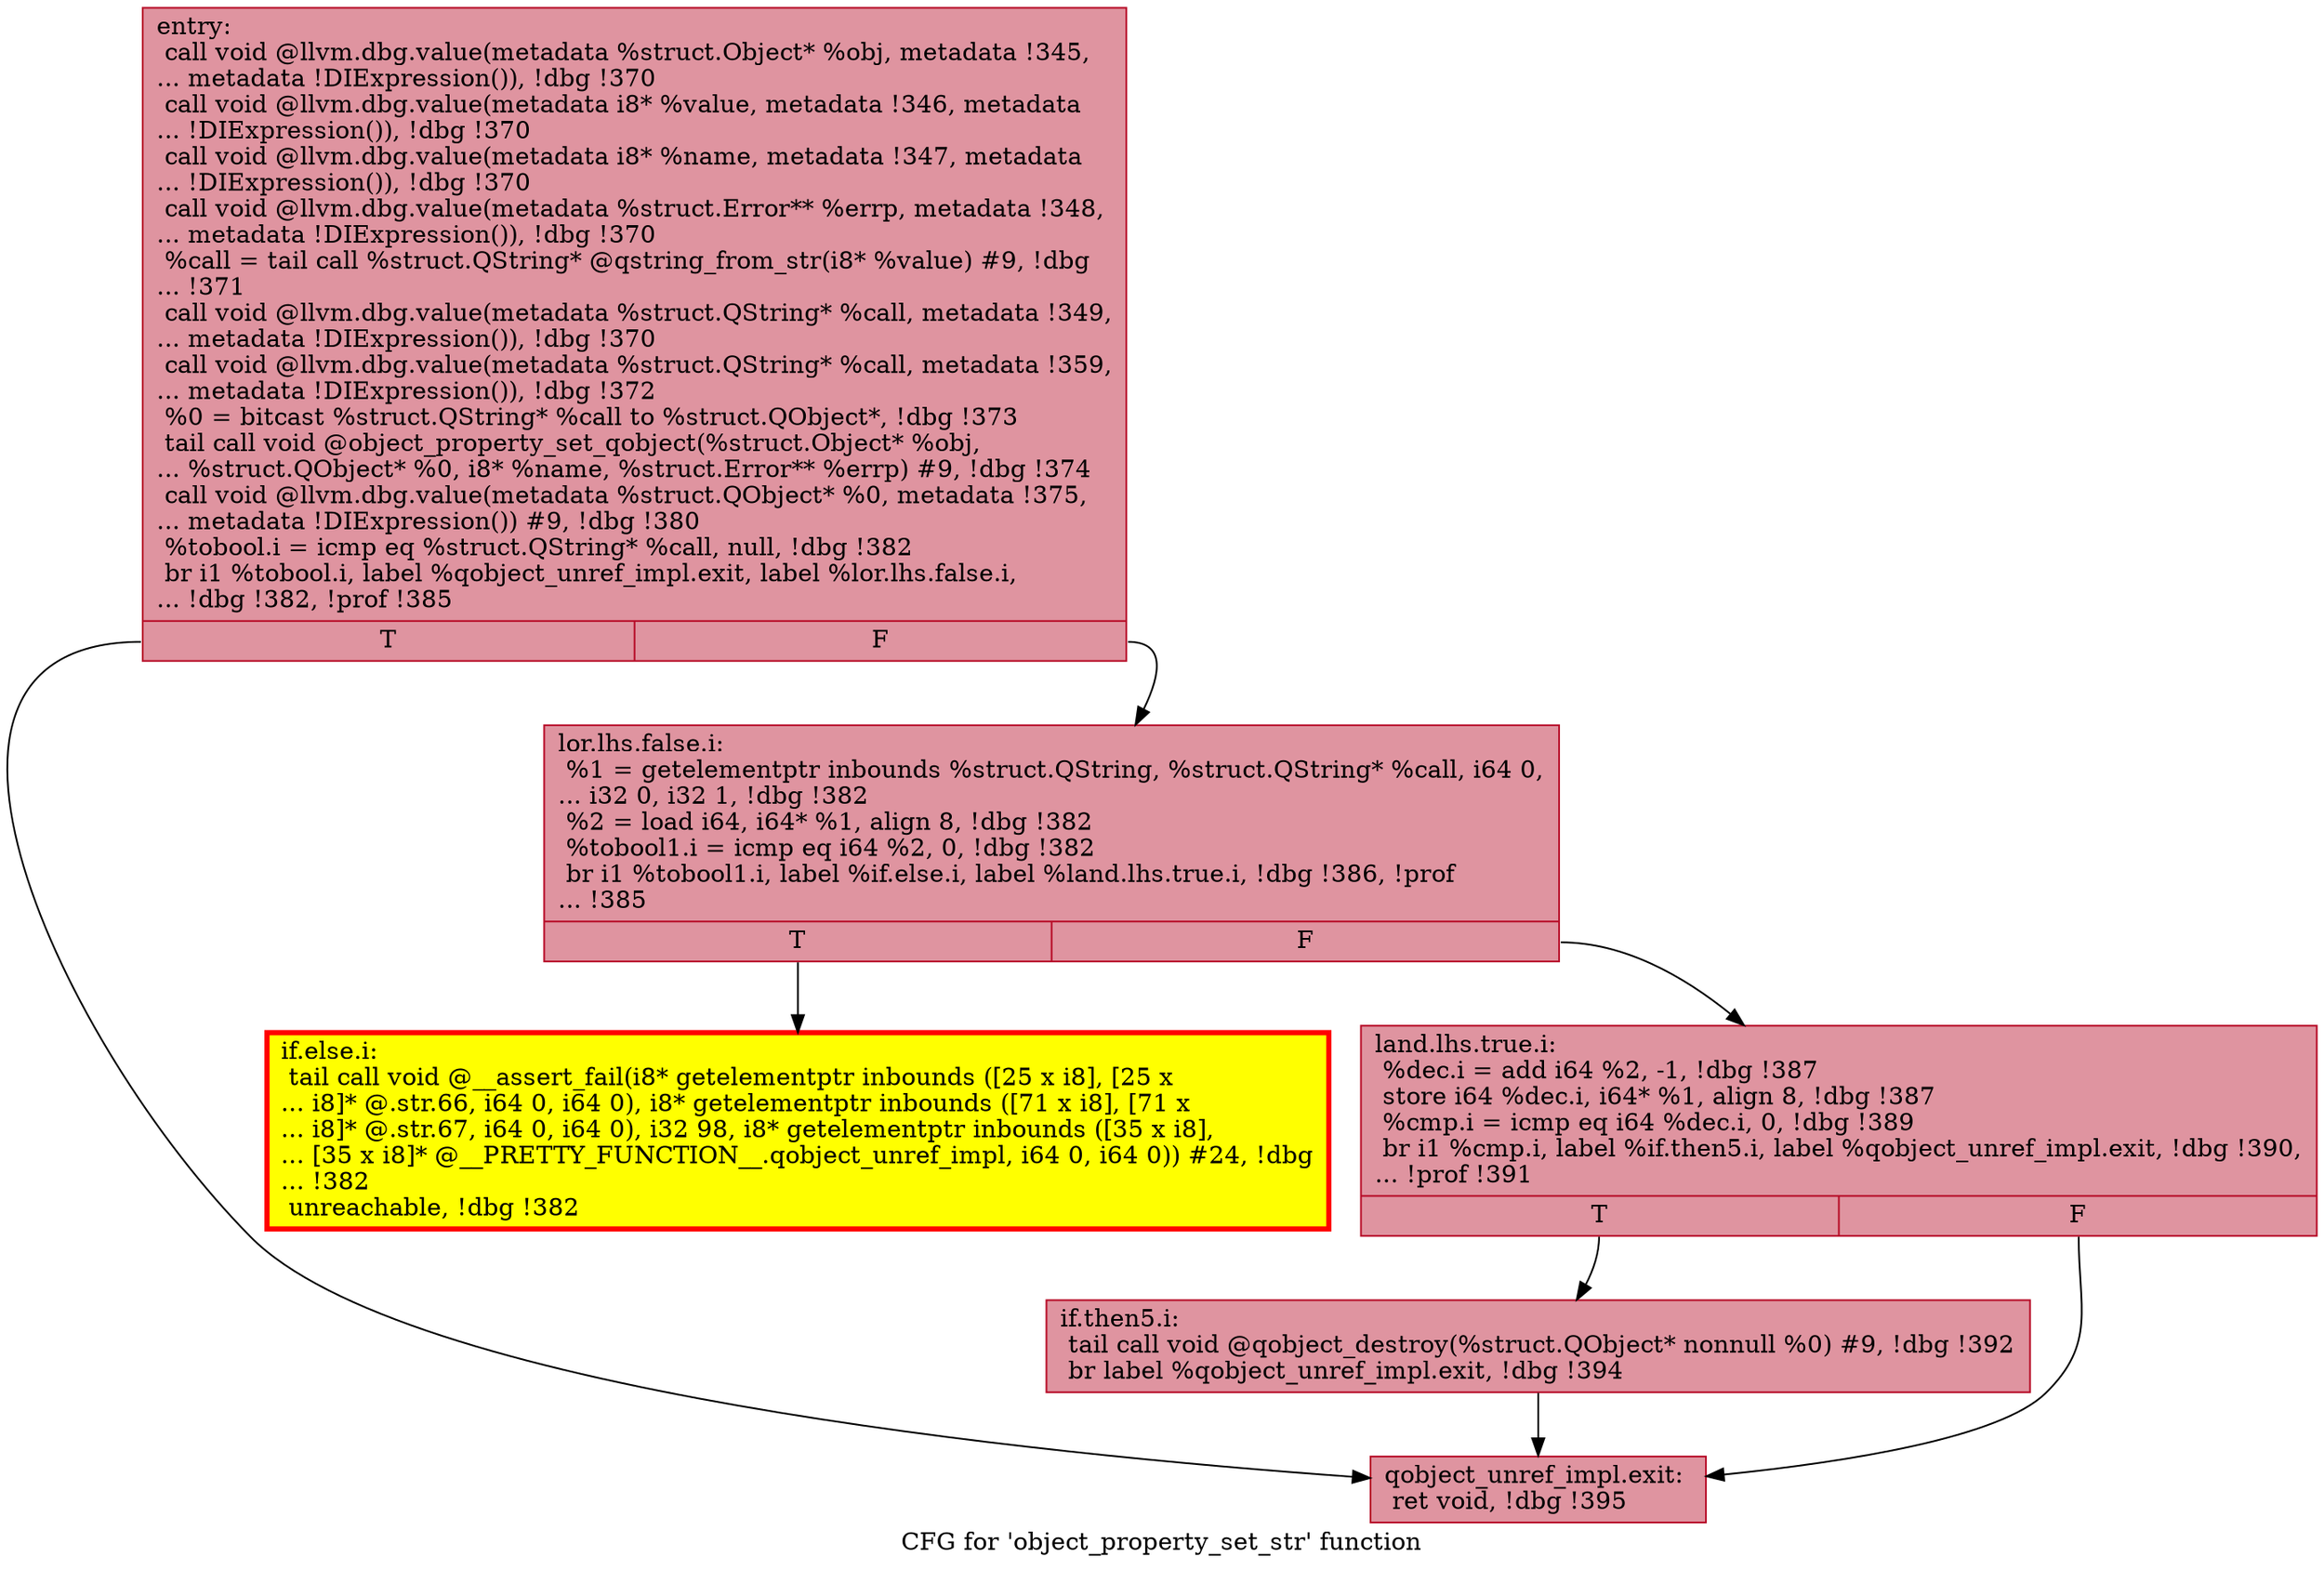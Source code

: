 digraph "CFG for 'object_property_set_str' function" {
	label="CFG for 'object_property_set_str' function";

	Node0x55ee22614590 [shape=record,color="#b70d28ff", style=filled, fillcolor="#b70d2870",label="{entry:\l  call void @llvm.dbg.value(metadata %struct.Object* %obj, metadata !345,\l... metadata !DIExpression()), !dbg !370\l  call void @llvm.dbg.value(metadata i8* %value, metadata !346, metadata\l... !DIExpression()), !dbg !370\l  call void @llvm.dbg.value(metadata i8* %name, metadata !347, metadata\l... !DIExpression()), !dbg !370\l  call void @llvm.dbg.value(metadata %struct.Error** %errp, metadata !348,\l... metadata !DIExpression()), !dbg !370\l  %call = tail call %struct.QString* @qstring_from_str(i8* %value) #9, !dbg\l... !371\l  call void @llvm.dbg.value(metadata %struct.QString* %call, metadata !349,\l... metadata !DIExpression()), !dbg !370\l  call void @llvm.dbg.value(metadata %struct.QString* %call, metadata !359,\l... metadata !DIExpression()), !dbg !372\l  %0 = bitcast %struct.QString* %call to %struct.QObject*, !dbg !373\l  tail call void @object_property_set_qobject(%struct.Object* %obj,\l... %struct.QObject* %0, i8* %name, %struct.Error** %errp) #9, !dbg !374\l  call void @llvm.dbg.value(metadata %struct.QObject* %0, metadata !375,\l... metadata !DIExpression()) #9, !dbg !380\l  %tobool.i = icmp eq %struct.QString* %call, null, !dbg !382\l  br i1 %tobool.i, label %qobject_unref_impl.exit, label %lor.lhs.false.i,\l... !dbg !382, !prof !385\l|{<s0>T|<s1>F}}"];
	Node0x55ee22614590:s0 -> Node0x55ee225a8130;
	Node0x55ee22614590:s1 -> Node0x55ee227cc3f0;
	Node0x55ee227cc3f0 [shape=record,color="#b70d28ff", style=filled, fillcolor="#b70d2870",label="{lor.lhs.false.i:                                  \l  %1 = getelementptr inbounds %struct.QString, %struct.QString* %call, i64 0,\l... i32 0, i32 1, !dbg !382\l  %2 = load i64, i64* %1, align 8, !dbg !382\l  %tobool1.i = icmp eq i64 %2, 0, !dbg !382\l  br i1 %tobool1.i, label %if.else.i, label %land.lhs.true.i, !dbg !386, !prof\l... !385\l|{<s0>T|<s1>F}}"];
	Node0x55ee227cc3f0:s0 -> Node0x55ee227bedb0;
	Node0x55ee227cc3f0:s1 -> Node0x55ee227c7190;
	Node0x55ee227bedb0 [shape=record,penwidth=3.0, style="filled", color="red", fillcolor="yellow",label="{if.else.i:                                        \l  tail call void @__assert_fail(i8* getelementptr inbounds ([25 x i8], [25 x\l... i8]* @.str.66, i64 0, i64 0), i8* getelementptr inbounds ([71 x i8], [71 x\l... i8]* @.str.67, i64 0, i64 0), i32 98, i8* getelementptr inbounds ([35 x i8],\l... [35 x i8]* @__PRETTY_FUNCTION__.qobject_unref_impl, i64 0, i64 0)) #24, !dbg\l... !382\l  unreachable, !dbg !382\l}"];
	Node0x55ee227c7190 [shape=record,color="#b70d28ff", style=filled, fillcolor="#b70d2870",label="{land.lhs.true.i:                                  \l  %dec.i = add i64 %2, -1, !dbg !387\l  store i64 %dec.i, i64* %1, align 8, !dbg !387\l  %cmp.i = icmp eq i64 %dec.i, 0, !dbg !389\l  br i1 %cmp.i, label %if.then5.i, label %qobject_unref_impl.exit, !dbg !390,\l... !prof !391\l|{<s0>T|<s1>F}}"];
	Node0x55ee227c7190:s0 -> Node0x55ee2257ac60;
	Node0x55ee227c7190:s1 -> Node0x55ee225a8130;
	Node0x55ee2257ac60 [shape=record,color="#b70d28ff", style=filled, fillcolor="#b70d2870",label="{if.then5.i:                                       \l  tail call void @qobject_destroy(%struct.QObject* nonnull %0) #9, !dbg !392\l  br label %qobject_unref_impl.exit, !dbg !394\l}"];
	Node0x55ee2257ac60 -> Node0x55ee225a8130;
	Node0x55ee225a8130 [shape=record,color="#b70d28ff", style=filled, fillcolor="#b70d2870",label="{qobject_unref_impl.exit:                          \l  ret void, !dbg !395\l}"];
}
